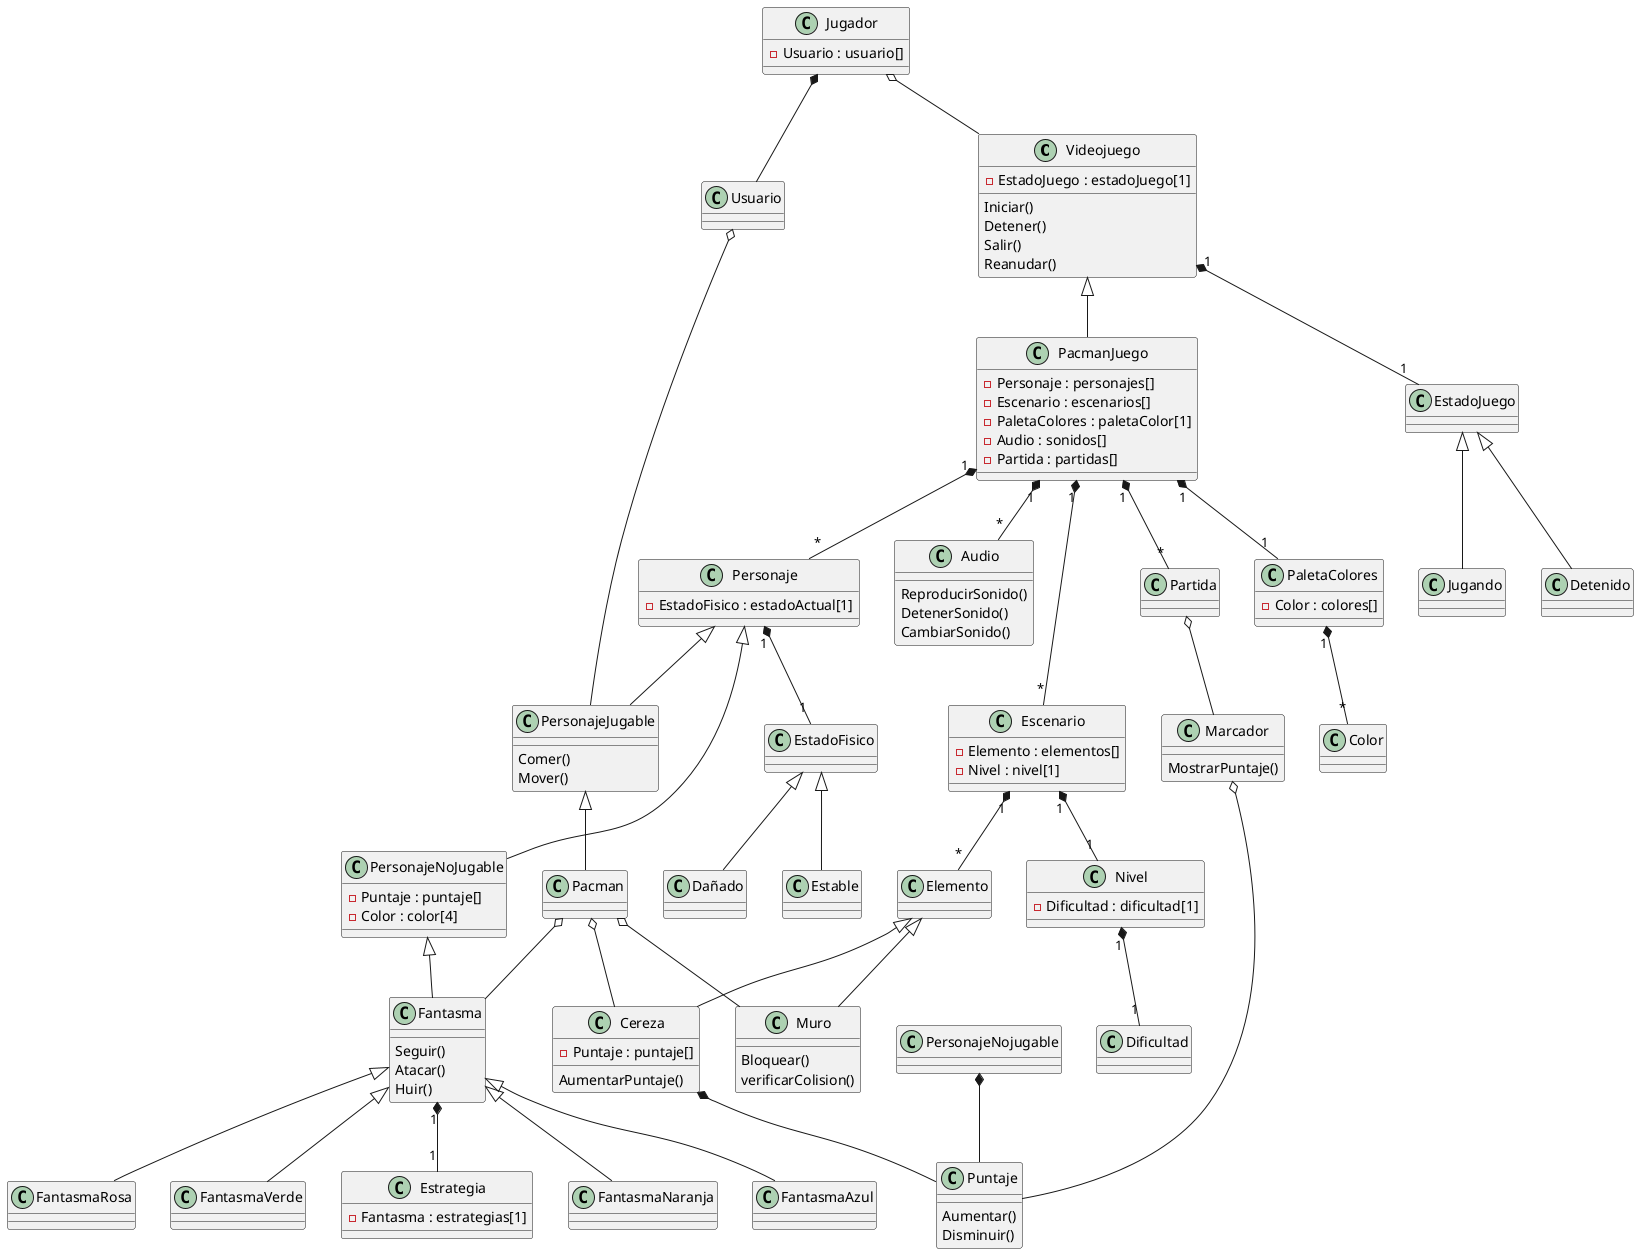 @startuml diagrama
class Videojuego{
    - EstadoJuego : estadoJuego[1]
}
class PacmanJuego{
    - Personaje : personajes[]
    - Escenario : escenarios[]
    - PaletaColores : paletaColor[1]
    - Audio : sonidos[]
    - Partida : partidas[]
}
class Personaje{
    - EstadoFisico : estadoActual[1]
}
class PersonajeJugable
class PersonajeNoJugable{
    - Puntaje : puntaje[]
    - Color : color[4]
}
class Pacman
class Usuario
class Fantasma
class FantasmaNaranja
class FantasmaAzul
class FantasmaRosa
class FantasmaVerde
class Jugador{
    - Usuario : usuario[]
}
class Color
class PaletaColores{
    - Color : colores[]
}
class Puntaje
class Escenario{
    - Elemento : elementos[]
    - Nivel : nivel[1]
}
class Nivel{
    - Dificultad : dificultad[1]
}
class Audio
class Elemento
class Cereza{
    - Puntaje : puntaje[]
}
class Muro
class Dificultad
class EstadoFisico
class Dañado
class Estable
class Marcador
class Estrategia{
    -Fantasma : estrategias[1]
}
class EstadoJuego
class Detenido
class Jugando
class Partida


Videojuego <|-- PacmanJuego
Personaje <|-- PersonajeJugable
Personaje <|-- PersonajeNoJugable
PersonajeNoJugable <|-- Fantasma
Fantasma <|-- FantasmaRosa
Fantasma <|-- FantasmaVerde
Fantasma <|-- FantasmaAzul
Fantasma <|-- FantasmaNaranja
Elemento <|--Cereza
Elemento <|--Muro
EstadoFisico <|-- Dañado
EstadoFisico <|-- Estable
EstadoJuego <|-- Detenido
EstadoJuego <|-- Jugando


PacmanJuego "1" *-- "*" Personaje
PacmanJuego "1" *-- "*" Escenario 
Escenario "1" *-- "*" Elemento
Escenario "1" *-- "1" Nivel
Nivel "1" *-- "1" Dificultad
PersonajeNojugable *-- Puntaje
Cereza *-- Puntaje
Personaje "1" *-- "1" EstadoFisico
PaletaColores "1" *-- "*" Color
PacmanJuego "1" *-- "1" PaletaColores
Jugador *-- Usuario
PacmanJuego "1" *-- "*" Audio
Fantasma "1" *-- "1" Estrategia
Videojuego "1" *-- "1" EstadoJuego
PacmanJuego "1" *-- "*" Partida

PersonajeJugable <|-- Pacman
Usuario o-- PersonajeJugable
Pacman o-- Fantasma
Pacman o-- Muro
Pacman o-- Cereza
Jugador o-- Videojuego
Marcador o-- Puntaje
Partida o-- Marcador



Fantasma : Seguir() 
Fantasma : Atacar()
Fantasma : Huir()

Audio : ReproducirSonido()
Audio : DetenerSonido()
Audio : CambiarSonido()

Muro : Bloquear()
Muro : verificarColision()

PersonajeJugable : Comer()
PersonajeJugable : Mover()

Puntaje : Aumentar()
Puntaje : Disminuir()


Cereza : AumentarPuntaje()

Videojuego : Iniciar()
Videojuego : Detener()
Videojuego : Salir()
Videojuego : Reanudar()

Marcador : MostrarPuntaje()




@enduml

